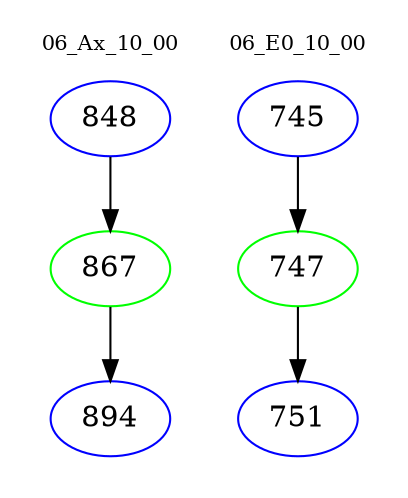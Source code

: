 digraph{
subgraph cluster_0 {
color = white
label = "06_Ax_10_00";
fontsize=10;
T0_848 [label="848", color="blue"]
T0_848 -> T0_867 [color="black"]
T0_867 [label="867", color="green"]
T0_867 -> T0_894 [color="black"]
T0_894 [label="894", color="blue"]
}
subgraph cluster_1 {
color = white
label = "06_E0_10_00";
fontsize=10;
T1_745 [label="745", color="blue"]
T1_745 -> T1_747 [color="black"]
T1_747 [label="747", color="green"]
T1_747 -> T1_751 [color="black"]
T1_751 [label="751", color="blue"]
}
}
